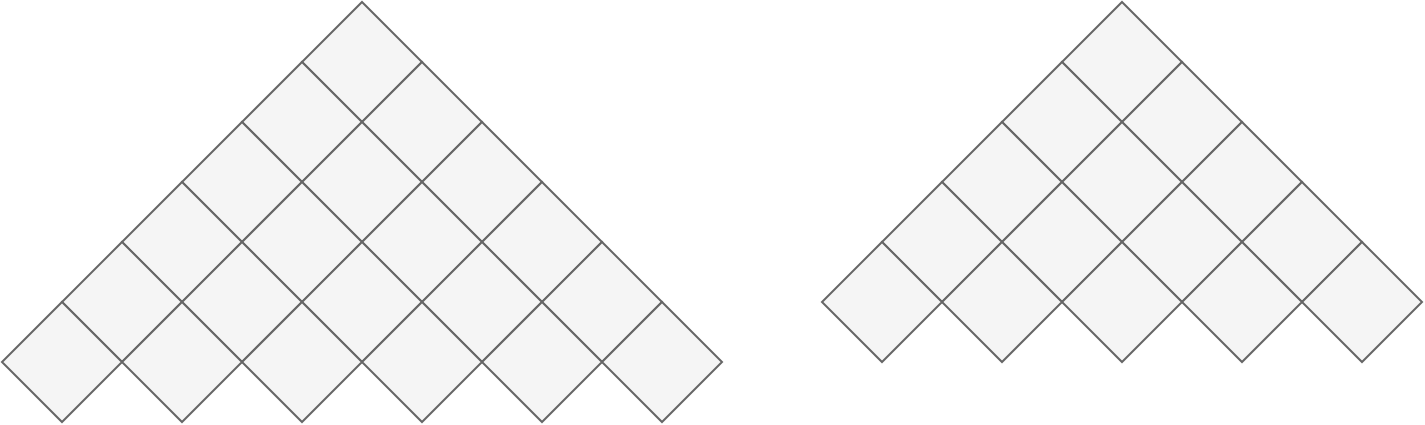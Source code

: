 <mxfile version="12.3.3" type="github" pages="1">
  <diagram id="A5NQOXtNuCn2YS7XO_Ea" name="Page-1">
    <mxGraphModel dx="1012" dy="457" grid="1" gridSize="10" guides="1" tooltips="1" connect="1" arrows="1" fold="1" page="1" pageScale="1" pageWidth="850" pageHeight="1100" math="0" shadow="0">
      <root>
        <mxCell id="0"/>
        <mxCell id="1" parent="0"/>
        <mxCell id="EKviAfosVV8FFSTH-Syd-3" value="" style="rhombus;whiteSpace=wrap;html=1;fillColor=#f5f5f5;strokeColor=#666666;fontColor=#333333;" vertex="1" parent="1">
          <mxGeometry x="190" y="190" width="60" height="60" as="geometry"/>
        </mxCell>
        <mxCell id="EKviAfosVV8FFSTH-Syd-4" value="" style="rhombus;whiteSpace=wrap;html=1;fillColor=#f5f5f5;strokeColor=#666666;fontColor=#333333;" vertex="1" parent="1">
          <mxGeometry x="220" y="220" width="60" height="60" as="geometry"/>
        </mxCell>
        <mxCell id="EKviAfosVV8FFSTH-Syd-5" value="" style="rhombus;whiteSpace=wrap;html=1;fillColor=#f5f5f5;strokeColor=#666666;fontColor=#333333;" vertex="1" parent="1">
          <mxGeometry x="250" y="250" width="60" height="60" as="geometry"/>
        </mxCell>
        <mxCell id="EKviAfosVV8FFSTH-Syd-6" value="" style="rhombus;whiteSpace=wrap;html=1;fillColor=#f5f5f5;strokeColor=#666666;fontColor=#333333;" vertex="1" parent="1">
          <mxGeometry x="280" y="280" width="60" height="60" as="geometry"/>
        </mxCell>
        <mxCell id="EKviAfosVV8FFSTH-Syd-7" value="" style="rhombus;whiteSpace=wrap;html=1;fillColor=#f5f5f5;strokeColor=#666666;fontColor=#333333;" vertex="1" parent="1">
          <mxGeometry x="310" y="310" width="60" height="60" as="geometry"/>
        </mxCell>
        <mxCell id="EKviAfosVV8FFSTH-Syd-8" value="" style="rhombus;whiteSpace=wrap;html=1;fillColor=#f5f5f5;strokeColor=#666666;fontColor=#333333;" vertex="1" parent="1">
          <mxGeometry x="340" y="340" width="60" height="60" as="geometry"/>
        </mxCell>
        <mxCell id="EKviAfosVV8FFSTH-Syd-9" value="" style="rhombus;whiteSpace=wrap;html=1;fillColor=#f5f5f5;strokeColor=#666666;fontColor=#333333;" vertex="1" parent="1">
          <mxGeometry x="160" y="220" width="60" height="60" as="geometry"/>
        </mxCell>
        <mxCell id="EKviAfosVV8FFSTH-Syd-10" value="" style="rhombus;whiteSpace=wrap;html=1;fillColor=#f5f5f5;strokeColor=#666666;fontColor=#333333;" vertex="1" parent="1">
          <mxGeometry x="190" y="250" width="60" height="60" as="geometry"/>
        </mxCell>
        <mxCell id="EKviAfosVV8FFSTH-Syd-11" value="" style="rhombus;whiteSpace=wrap;html=1;fillColor=#f5f5f5;strokeColor=#666666;fontColor=#333333;" vertex="1" parent="1">
          <mxGeometry x="220" y="280" width="60" height="60" as="geometry"/>
        </mxCell>
        <mxCell id="EKviAfosVV8FFSTH-Syd-12" value="" style="rhombus;whiteSpace=wrap;html=1;fillColor=#f5f5f5;strokeColor=#666666;fontColor=#333333;" vertex="1" parent="1">
          <mxGeometry x="250" y="310" width="60" height="60" as="geometry"/>
        </mxCell>
        <mxCell id="EKviAfosVV8FFSTH-Syd-13" value="" style="rhombus;whiteSpace=wrap;html=1;fillColor=#f5f5f5;strokeColor=#666666;fontColor=#333333;" vertex="1" parent="1">
          <mxGeometry x="280" y="340" width="60" height="60" as="geometry"/>
        </mxCell>
        <mxCell id="EKviAfosVV8FFSTH-Syd-15" value="" style="rhombus;whiteSpace=wrap;html=1;fillColor=#f5f5f5;strokeColor=#666666;fontColor=#333333;" vertex="1" parent="1">
          <mxGeometry x="130" y="250" width="60" height="60" as="geometry"/>
        </mxCell>
        <mxCell id="EKviAfosVV8FFSTH-Syd-16" value="" style="rhombus;whiteSpace=wrap;html=1;fillColor=#f5f5f5;strokeColor=#666666;fontColor=#333333;" vertex="1" parent="1">
          <mxGeometry x="160" y="280" width="60" height="60" as="geometry"/>
        </mxCell>
        <mxCell id="EKviAfosVV8FFSTH-Syd-17" value="" style="rhombus;whiteSpace=wrap;html=1;fillColor=#f5f5f5;strokeColor=#666666;fontColor=#333333;" vertex="1" parent="1">
          <mxGeometry x="190" y="310" width="60" height="60" as="geometry"/>
        </mxCell>
        <mxCell id="EKviAfosVV8FFSTH-Syd-18" value="" style="rhombus;whiteSpace=wrap;html=1;fillColor=#f5f5f5;strokeColor=#666666;fontColor=#333333;" vertex="1" parent="1">
          <mxGeometry x="220" y="340" width="60" height="60" as="geometry"/>
        </mxCell>
        <mxCell id="EKviAfosVV8FFSTH-Syd-22" value="" style="rhombus;whiteSpace=wrap;html=1;fillColor=#f5f5f5;strokeColor=#666666;fontColor=#333333;" vertex="1" parent="1">
          <mxGeometry x="100" y="280" width="60" height="60" as="geometry"/>
        </mxCell>
        <mxCell id="EKviAfosVV8FFSTH-Syd-23" value="" style="rhombus;whiteSpace=wrap;html=1;fillColor=#f5f5f5;strokeColor=#666666;fontColor=#333333;" vertex="1" parent="1">
          <mxGeometry x="130" y="310" width="60" height="60" as="geometry"/>
        </mxCell>
        <mxCell id="EKviAfosVV8FFSTH-Syd-24" value="" style="rhombus;whiteSpace=wrap;html=1;fillColor=#f5f5f5;strokeColor=#666666;fontColor=#333333;" vertex="1" parent="1">
          <mxGeometry x="160" y="340" width="60" height="60" as="geometry"/>
        </mxCell>
        <mxCell id="EKviAfosVV8FFSTH-Syd-25" value="" style="rhombus;whiteSpace=wrap;html=1;fillColor=#f5f5f5;strokeColor=#666666;fontColor=#333333;" vertex="1" parent="1">
          <mxGeometry x="70" y="310" width="60" height="60" as="geometry"/>
        </mxCell>
        <mxCell id="EKviAfosVV8FFSTH-Syd-26" value="" style="rhombus;whiteSpace=wrap;html=1;fillColor=#f5f5f5;strokeColor=#666666;fontColor=#333333;" vertex="1" parent="1">
          <mxGeometry x="100" y="340" width="60" height="60" as="geometry"/>
        </mxCell>
        <mxCell id="EKviAfosVV8FFSTH-Syd-27" value="" style="rhombus;whiteSpace=wrap;html=1;fillColor=#f5f5f5;strokeColor=#666666;fontColor=#333333;" vertex="1" parent="1">
          <mxGeometry x="40" y="340" width="60" height="60" as="geometry"/>
        </mxCell>
        <mxCell id="EKviAfosVV8FFSTH-Syd-44" value="" style="rhombus;whiteSpace=wrap;html=1;fillColor=#f5f5f5;strokeColor=#666666;fontColor=#333333;" vertex="1" parent="1">
          <mxGeometry x="570" y="190" width="60" height="60" as="geometry"/>
        </mxCell>
        <mxCell id="EKviAfosVV8FFSTH-Syd-45" value="" style="rhombus;whiteSpace=wrap;html=1;fillColor=#f5f5f5;strokeColor=#666666;fontColor=#333333;" vertex="1" parent="1">
          <mxGeometry x="600" y="220" width="60" height="60" as="geometry"/>
        </mxCell>
        <mxCell id="EKviAfosVV8FFSTH-Syd-46" value="" style="rhombus;whiteSpace=wrap;html=1;fillColor=#f5f5f5;strokeColor=#666666;fontColor=#333333;" vertex="1" parent="1">
          <mxGeometry x="630" y="250" width="60" height="60" as="geometry"/>
        </mxCell>
        <mxCell id="EKviAfosVV8FFSTH-Syd-47" value="" style="rhombus;whiteSpace=wrap;html=1;fillColor=#f5f5f5;strokeColor=#666666;fontColor=#333333;" vertex="1" parent="1">
          <mxGeometry x="660" y="280" width="60" height="60" as="geometry"/>
        </mxCell>
        <mxCell id="EKviAfosVV8FFSTH-Syd-48" value="" style="rhombus;whiteSpace=wrap;html=1;fillColor=#f5f5f5;strokeColor=#666666;fontColor=#333333;" vertex="1" parent="1">
          <mxGeometry x="690" y="310" width="60" height="60" as="geometry"/>
        </mxCell>
        <mxCell id="EKviAfosVV8FFSTH-Syd-49" value="" style="rhombus;whiteSpace=wrap;html=1;fillColor=#f5f5f5;strokeColor=#666666;fontColor=#333333;" vertex="1" parent="1">
          <mxGeometry x="540" y="220" width="60" height="60" as="geometry"/>
        </mxCell>
        <mxCell id="EKviAfosVV8FFSTH-Syd-50" value="" style="rhombus;whiteSpace=wrap;html=1;fillColor=#f5f5f5;strokeColor=#666666;fontColor=#333333;" vertex="1" parent="1">
          <mxGeometry x="570" y="250" width="60" height="60" as="geometry"/>
        </mxCell>
        <mxCell id="EKviAfosVV8FFSTH-Syd-51" value="" style="rhombus;whiteSpace=wrap;html=1;fillColor=#f5f5f5;strokeColor=#666666;fontColor=#333333;" vertex="1" parent="1">
          <mxGeometry x="600" y="280" width="60" height="60" as="geometry"/>
        </mxCell>
        <mxCell id="EKviAfosVV8FFSTH-Syd-52" value="" style="rhombus;whiteSpace=wrap;html=1;fillColor=#f5f5f5;strokeColor=#666666;fontColor=#333333;" vertex="1" parent="1">
          <mxGeometry x="630" y="310" width="60" height="60" as="geometry"/>
        </mxCell>
        <mxCell id="EKviAfosVV8FFSTH-Syd-53" value="" style="rhombus;whiteSpace=wrap;html=1;fillColor=#f5f5f5;strokeColor=#666666;fontColor=#333333;" vertex="1" parent="1">
          <mxGeometry x="510" y="250" width="60" height="60" as="geometry"/>
        </mxCell>
        <mxCell id="EKviAfosVV8FFSTH-Syd-54" value="" style="rhombus;whiteSpace=wrap;html=1;fillColor=#f5f5f5;strokeColor=#666666;fontColor=#333333;" vertex="1" parent="1">
          <mxGeometry x="540" y="280" width="60" height="60" as="geometry"/>
        </mxCell>
        <mxCell id="EKviAfosVV8FFSTH-Syd-55" value="" style="rhombus;whiteSpace=wrap;html=1;fillColor=#f5f5f5;strokeColor=#666666;fontColor=#333333;" vertex="1" parent="1">
          <mxGeometry x="570" y="310" width="60" height="60" as="geometry"/>
        </mxCell>
        <mxCell id="EKviAfosVV8FFSTH-Syd-56" value="" style="rhombus;whiteSpace=wrap;html=1;fillColor=#f5f5f5;strokeColor=#666666;fontColor=#333333;" vertex="1" parent="1">
          <mxGeometry x="480" y="280" width="60" height="60" as="geometry"/>
        </mxCell>
        <mxCell id="EKviAfosVV8FFSTH-Syd-57" value="" style="rhombus;whiteSpace=wrap;html=1;fillColor=#f5f5f5;strokeColor=#666666;fontColor=#333333;" vertex="1" parent="1">
          <mxGeometry x="510" y="310" width="60" height="60" as="geometry"/>
        </mxCell>
        <mxCell id="EKviAfosVV8FFSTH-Syd-58" value="" style="rhombus;whiteSpace=wrap;html=1;fillColor=#f5f5f5;strokeColor=#666666;fontColor=#333333;" vertex="1" parent="1">
          <mxGeometry x="450" y="310" width="60" height="60" as="geometry"/>
        </mxCell>
      </root>
    </mxGraphModel>
  </diagram>
</mxfile>
